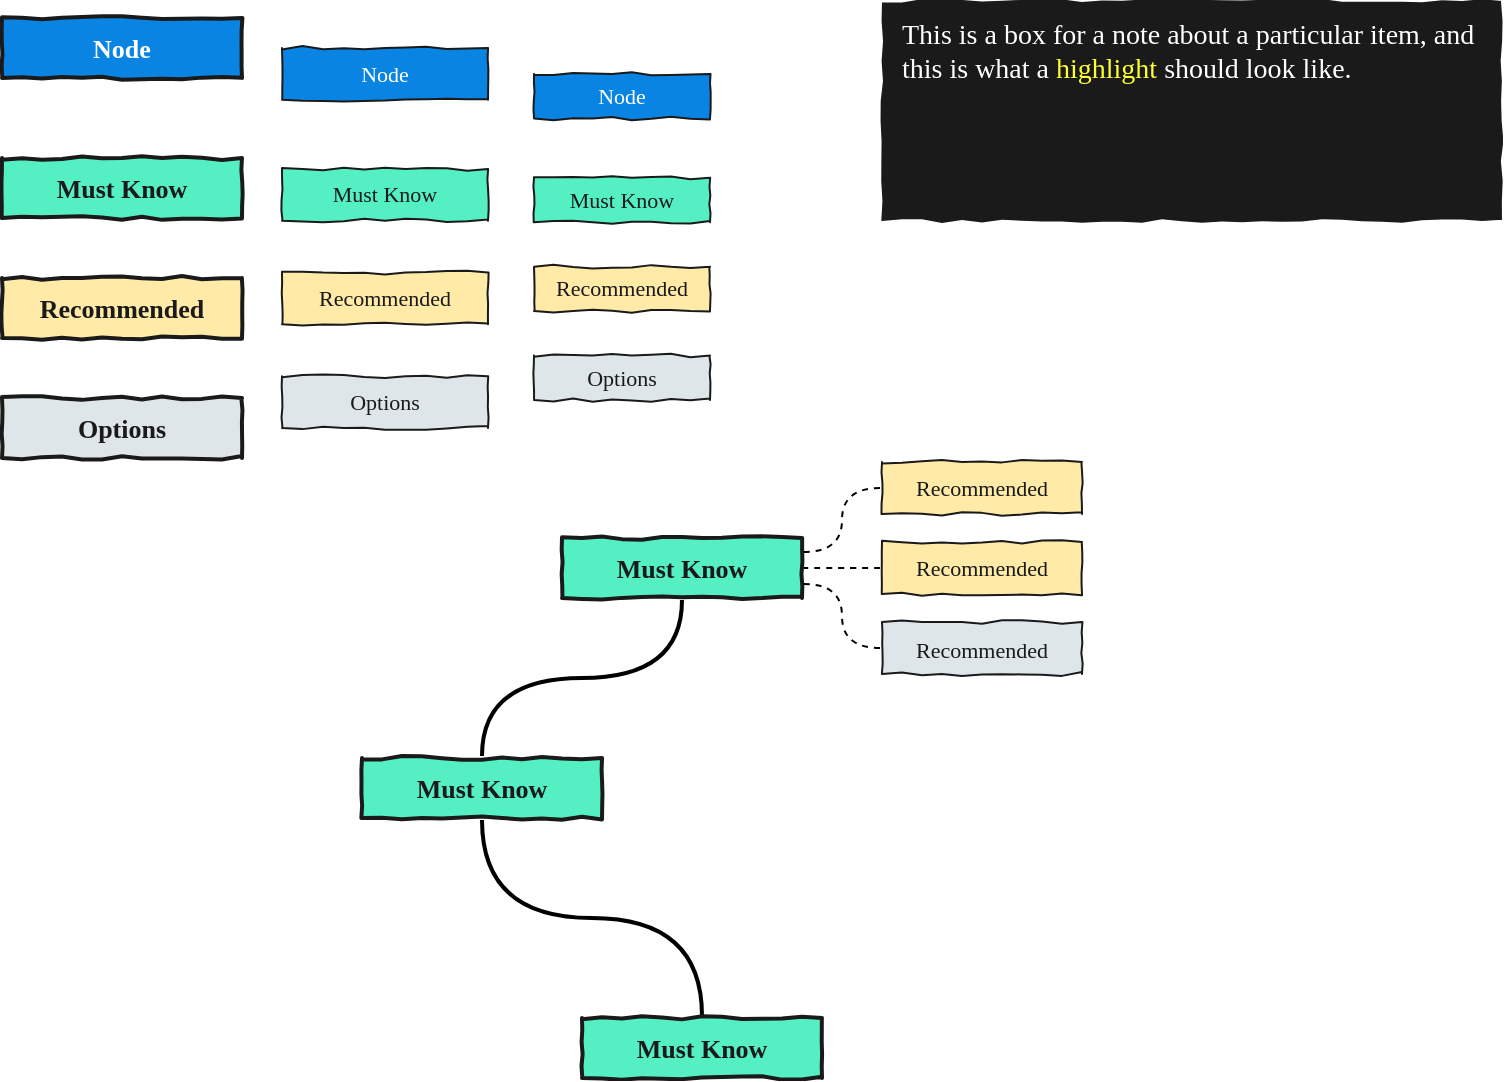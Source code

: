 <mxfile version="10.6.0" type="github"><diagram id="jfSAxNoTroO1hzC_kYbv" name="Page-1"><mxGraphModel dx="1154" dy="734" grid="1" gridSize="10" guides="1" tooltips="1" connect="1" arrows="1" fold="1" page="1" pageScale="1" pageWidth="827" pageHeight="1169" math="0" shadow="0"><root><mxCell id="0"/><mxCell id="1" parent="0"/><mxCell id="BQceh3aIK_0z5yNjxTjO-1" value="&lt;font&gt;Must Know&lt;/font&gt;" style="rounded=0;whiteSpace=wrap;html=1;fillColor=#55efc4;fontFamily=Comic Sans MS;fontSize=13;fontStyle=1;fontColor=#1A1A1A;strokeColor=#1A1A1A;perimeterSpacing=1;strokeWidth=2;shadow=0;comic=1;glass=0;gradientColor=none;labelBackgroundColor=none;labelBorderColor=none;" vertex="1" parent="1"><mxGeometry x="50" y="270" width="120" height="30" as="geometry"/></mxCell><mxCell id="BQceh3aIK_0z5yNjxTjO-2" value="&lt;font&gt;Recommended&lt;/font&gt;" style="rounded=0;whiteSpace=wrap;html=1;fillColor=#ffeaa7;fontFamily=Comic Sans MS;fontSize=13;fontStyle=1;fontColor=#1A1A1A;strokeColor=#1A1A1A;perimeterSpacing=1;strokeWidth=2;shadow=0;comic=1;glass=0;gradientColor=none;labelBackgroundColor=none;labelBorderColor=none;" vertex="1" parent="1"><mxGeometry x="50" y="330" width="120" height="30" as="geometry"/></mxCell><mxCell id="BQceh3aIK_0z5yNjxTjO-3" value="&lt;font&gt;Options&lt;/font&gt;" style="rounded=0;whiteSpace=wrap;html=1;fillColor=#dfe6e9;fontFamily=Comic Sans MS;fontSize=13;fontStyle=1;fontColor=#1A1A1A;strokeColor=#1A1A1A;perimeterSpacing=1;strokeWidth=2;shadow=0;comic=1;glass=0;gradientColor=none;labelBackgroundColor=none;labelBorderColor=none;" vertex="1" parent="1"><mxGeometry x="50" y="390" width="120" height="30" as="geometry"/></mxCell><mxCell id="BQceh3aIK_0z5yNjxTjO-4" value="&lt;font style=&quot;font-size: 14px&quot; face=&quot;Comic Sans MS&quot;&gt;&lt;span style=&quot;line-height: 100%&quot;&gt;This is a box for a note about a particular item, and this is what a &lt;font color=&quot;#ffff33&quot;&gt;&lt;font style=&quot;font-size: 14px&quot;&gt;highlight&lt;/font&gt; &lt;/font&gt;should look like.&lt;/span&gt;&lt;/font&gt;" style="rounded=0;whiteSpace=wrap;html=1;fillColor=#1A1A1A;fontFamily=Lucida Console;fontSize=13;fontStyle=0;fontColor=#FFFFFF;strokeColor=none;perimeterSpacing=1;strokeWidth=2;shadow=0;comic=1;glass=0;gradientColor=none;labelBackgroundColor=none;labelBorderColor=none;align=left;verticalAlign=top;spacing=2;spacingLeft=8;spacingTop=2;" vertex="1" parent="1"><mxGeometry x="490" y="191.5" width="310" height="110" as="geometry"/></mxCell><mxCell id="BQceh3aIK_0z5yNjxTjO-11" value="" style="edgeStyle=orthogonalEdgeStyle;orthogonalLoop=1;jettySize=auto;html=1;fontFamily=Lucida Console;fontSize=13;fontColor=#FFFFFF;curved=1;endArrow=none;endFill=0;strokeWidth=2;" edge="1" parent="1" source="BQceh3aIK_0z5yNjxTjO-6" target="BQceh3aIK_0z5yNjxTjO-10"><mxGeometry relative="1" as="geometry"/></mxCell><mxCell id="BQceh3aIK_0z5yNjxTjO-6" value="&lt;font&gt;Must Know&lt;/font&gt;" style="rounded=0;whiteSpace=wrap;html=1;fillColor=#55efc4;fontFamily=Comic Sans MS;fontSize=13;fontStyle=1;fontColor=#1A1A1A;strokeColor=#1A1A1A;perimeterSpacing=1;strokeWidth=2;shadow=0;comic=1;glass=0;gradientColor=none;labelBackgroundColor=none;labelBorderColor=none;" vertex="1" parent="1"><mxGeometry x="330" y="460" width="120" height="30" as="geometry"/></mxCell><mxCell id="BQceh3aIK_0z5yNjxTjO-13" value="" style="edgeStyle=orthogonalEdgeStyle;curved=1;orthogonalLoop=1;jettySize=auto;html=1;endArrow=none;endFill=0;strokeWidth=2;fontFamily=Lucida Console;fontSize=13;fontColor=#FFFFFF;exitX=0.5;exitY=1;exitDx=0;exitDy=0;" edge="1" parent="1" source="BQceh3aIK_0z5yNjxTjO-10" target="BQceh3aIK_0z5yNjxTjO-12"><mxGeometry relative="1" as="geometry"/></mxCell><mxCell id="BQceh3aIK_0z5yNjxTjO-10" value="&lt;font&gt;Must Know&lt;/font&gt;" style="rounded=0;whiteSpace=wrap;html=1;fillColor=#55efc4;fontFamily=Comic Sans MS;fontSize=13;fontStyle=1;fontColor=#1A1A1A;strokeColor=#1A1A1A;perimeterSpacing=1;strokeWidth=2;shadow=0;comic=1;glass=0;gradientColor=none;labelBackgroundColor=none;labelBorderColor=none;" vertex="1" parent="1"><mxGeometry x="230" y="570" width="120" height="30" as="geometry"/></mxCell><mxCell id="BQceh3aIK_0z5yNjxTjO-12" value="&lt;font&gt;Must Know&lt;/font&gt;" style="rounded=0;whiteSpace=wrap;html=1;fillColor=#55efc4;fontFamily=Comic Sans MS;fontSize=13;fontStyle=1;fontColor=#1A1A1A;strokeColor=#1A1A1A;perimeterSpacing=1;strokeWidth=2;shadow=0;comic=1;glass=0;gradientColor=none;labelBackgroundColor=none;labelBorderColor=none;" vertex="1" parent="1"><mxGeometry x="340" y="700" width="120" height="30" as="geometry"/></mxCell><mxCell id="BQceh3aIK_0z5yNjxTjO-9" value="&lt;font&gt;Node&lt;/font&gt;" style="rounded=0;whiteSpace=wrap;html=1;fillColor=#0984e3;fontFamily=Comic Sans MS;fontSize=13;fontStyle=1;fontColor=#FFFFFF;strokeColor=#1A1A1A;perimeterSpacing=1;strokeWidth=2;shadow=0;comic=1;glass=0;gradientColor=none;labelBackgroundColor=none;labelBorderColor=none;" vertex="1" parent="1"><mxGeometry x="50" y="200" width="120" height="30" as="geometry"/></mxCell><mxCell id="BQceh3aIK_0z5yNjxTjO-23" style="edgeStyle=orthogonalEdgeStyle;curved=1;orthogonalLoop=1;jettySize=auto;html=1;exitX=0;exitY=0.5;exitDx=0;exitDy=0;entryX=1;entryY=0.5;entryDx=0;entryDy=0;dashed=1;startFill=1;endArrow=none;endFill=0;strokeWidth=1;fontFamily=Lucida Console;fontSize=11;fontColor=#FFFFFF;" edge="1" parent="1" source="BQceh3aIK_0z5yNjxTjO-14" target="BQceh3aIK_0z5yNjxTjO-6"><mxGeometry relative="1" as="geometry"/></mxCell><mxCell id="BQceh3aIK_0z5yNjxTjO-14" value="&lt;font style=&quot;font-size: 11px;&quot;&gt;Recommended&lt;/font&gt;" style="rounded=0;whiteSpace=wrap;html=1;fillColor=#ffeaa7;fontFamily=Comic Sans MS;fontSize=11;fontStyle=0;fontColor=#1A1A1A;strokeColor=#1A1A1A;perimeterSpacing=1;strokeWidth=1;shadow=0;comic=1;glass=0;gradientColor=none;labelBackgroundColor=none;labelBorderColor=none;" vertex="1" parent="1"><mxGeometry x="490" y="462" width="100" height="26" as="geometry"/></mxCell><mxCell id="BQceh3aIK_0z5yNjxTjO-24" style="edgeStyle=orthogonalEdgeStyle;curved=1;orthogonalLoop=1;jettySize=auto;html=1;exitX=0;exitY=0.5;exitDx=0;exitDy=0;entryX=1;entryY=0.25;entryDx=0;entryDy=0;dashed=1;startFill=1;endArrow=none;endFill=0;strokeWidth=1;fontFamily=Lucida Console;fontSize=11;fontColor=#FFFFFF;" edge="1" parent="1" source="BQceh3aIK_0z5yNjxTjO-16" target="BQceh3aIK_0z5yNjxTjO-6"><mxGeometry relative="1" as="geometry"/></mxCell><mxCell id="BQceh3aIK_0z5yNjxTjO-16" value="&lt;font style=&quot;font-size: 11px;&quot;&gt;Recommended&lt;/font&gt;" style="rounded=0;whiteSpace=wrap;html=1;fillColor=#ffeaa7;fontFamily=Comic Sans MS;fontSize=11;fontStyle=0;fontColor=#1A1A1A;strokeColor=#1A1A1A;perimeterSpacing=1;strokeWidth=1;shadow=0;comic=1;glass=0;gradientColor=none;labelBackgroundColor=none;labelBorderColor=none;" vertex="1" parent="1"><mxGeometry x="490" y="422" width="100" height="26" as="geometry"/></mxCell><mxCell id="BQceh3aIK_0z5yNjxTjO-22" style="edgeStyle=orthogonalEdgeStyle;curved=1;orthogonalLoop=1;jettySize=auto;html=1;exitX=0;exitY=0.5;exitDx=0;exitDy=0;entryX=1;entryY=0.75;entryDx=0;entryDy=0;dashed=1;startFill=1;endArrow=none;endFill=0;strokeWidth=1;fontFamily=Lucida Console;fontSize=11;fontColor=#FFFFFF;" edge="1" parent="1" source="BQceh3aIK_0z5yNjxTjO-18" target="BQceh3aIK_0z5yNjxTjO-6"><mxGeometry relative="1" as="geometry"/></mxCell><mxCell id="BQceh3aIK_0z5yNjxTjO-18" value="&lt;font style=&quot;font-size: 11px;&quot;&gt;Recommended&lt;/font&gt;" style="rounded=0;whiteSpace=wrap;html=1;fillColor=#dfe6e9;fontFamily=Comic Sans MS;fontSize=13;fontStyle=0;fontColor=#1A1A1A;strokeColor=#1A1A1A;perimeterSpacing=1;strokeWidth=1;shadow=0;comic=1;glass=0;gradientColor=none;labelBackgroundColor=none;labelBorderColor=none;" vertex="1" parent="1"><mxGeometry x="490" y="502" width="100" height="26" as="geometry"/></mxCell><mxCell id="BQceh3aIK_0z5yNjxTjO-29" value="" style="group" vertex="1" connectable="0" parent="1"><mxGeometry x="190" y="215" width="103" height="190" as="geometry"/></mxCell><mxCell id="BQceh3aIK_0z5yNjxTjO-25" value="&lt;font style=&quot;font-size: 11px;&quot;&gt;Must Know&lt;/font&gt;" style="rounded=0;whiteSpace=wrap;html=1;fillColor=#55efc4;fontFamily=Comic Sans MS;fontSize=11;fontStyle=0;fontColor=#1A1A1A;strokeColor=#1A1A1A;perimeterSpacing=1;strokeWidth=1;shadow=0;comic=1;glass=0;gradientColor=none;labelBackgroundColor=none;labelBorderColor=none;" vertex="1" parent="BQceh3aIK_0z5yNjxTjO-29"><mxGeometry y="60.455" width="103" height="25.909" as="geometry"/></mxCell><mxCell id="BQceh3aIK_0z5yNjxTjO-26" value="&lt;font style=&quot;font-size: 11px;&quot;&gt;Recommended&lt;/font&gt;" style="rounded=0;whiteSpace=wrap;html=1;fillColor=#ffeaa7;fontFamily=Comic Sans MS;fontSize=11;fontStyle=0;fontColor=#1A1A1A;strokeColor=#1A1A1A;perimeterSpacing=1;strokeWidth=1;shadow=0;comic=1;glass=0;gradientColor=none;labelBackgroundColor=none;labelBorderColor=none;" vertex="1" parent="BQceh3aIK_0z5yNjxTjO-29"><mxGeometry y="112.273" width="103" height="25.909" as="geometry"/></mxCell><mxCell id="BQceh3aIK_0z5yNjxTjO-27" value="&lt;font style=&quot;font-size: 11px;&quot;&gt;Options&lt;/font&gt;" style="rounded=0;whiteSpace=wrap;html=1;fillColor=#dfe6e9;fontFamily=Comic Sans MS;fontSize=11;fontStyle=0;fontColor=#1A1A1A;strokeColor=#1A1A1A;perimeterSpacing=1;strokeWidth=1;shadow=0;comic=1;glass=0;gradientColor=none;labelBackgroundColor=none;labelBorderColor=none;" vertex="1" parent="BQceh3aIK_0z5yNjxTjO-29"><mxGeometry y="164.091" width="103" height="25.909" as="geometry"/></mxCell><mxCell id="BQceh3aIK_0z5yNjxTjO-28" value="&lt;font style=&quot;font-size: 11px;&quot;&gt;Node&lt;/font&gt;" style="rounded=0;whiteSpace=wrap;html=1;fillColor=#0984e3;fontFamily=Comic Sans MS;fontSize=11;fontStyle=0;fontColor=#FFFFFF;strokeColor=#1A1A1A;perimeterSpacing=1;strokeWidth=1;shadow=0;comic=1;glass=0;gradientColor=none;labelBackgroundColor=none;labelBorderColor=none;" vertex="1" parent="BQceh3aIK_0z5yNjxTjO-29"><mxGeometry width="103" height="25.909" as="geometry"/></mxCell><mxCell id="BQceh3aIK_0z5yNjxTjO-30" value="" style="group" vertex="1" connectable="0" parent="1"><mxGeometry x="316" y="228" width="88" height="163" as="geometry"/></mxCell><mxCell id="BQceh3aIK_0z5yNjxTjO-31" value="&lt;font style=&quot;font-size: 11px;&quot;&gt;Must Know&lt;/font&gt;" style="rounded=0;whiteSpace=wrap;html=1;fillColor=#55efc4;fontFamily=Comic Sans MS;fontSize=11;fontStyle=0;fontColor=#1A1A1A;strokeColor=#1A1A1A;perimeterSpacing=1;strokeWidth=1;shadow=0;comic=1;glass=0;gradientColor=none;labelBackgroundColor=none;labelBorderColor=none;" vertex="1" parent="BQceh3aIK_0z5yNjxTjO-30"><mxGeometry y="51.864" width="88" height="22.227" as="geometry"/></mxCell><mxCell id="BQceh3aIK_0z5yNjxTjO-32" value="&lt;font style=&quot;font-size: 11px;&quot;&gt;Recommended&lt;/font&gt;" style="rounded=0;whiteSpace=wrap;html=1;fillColor=#ffeaa7;fontFamily=Comic Sans MS;fontSize=11;fontStyle=0;fontColor=#1A1A1A;strokeColor=#1A1A1A;perimeterSpacing=1;strokeWidth=1;shadow=0;comic=1;glass=0;gradientColor=none;labelBackgroundColor=none;labelBorderColor=none;" vertex="1" parent="BQceh3aIK_0z5yNjxTjO-30"><mxGeometry y="96.318" width="88" height="22.227" as="geometry"/></mxCell><mxCell id="BQceh3aIK_0z5yNjxTjO-33" value="&lt;font style=&quot;font-size: 11px;&quot;&gt;Options&lt;/font&gt;" style="rounded=0;whiteSpace=wrap;html=1;fillColor=#dfe6e9;fontFamily=Comic Sans MS;fontSize=11;fontStyle=0;fontColor=#1A1A1A;strokeColor=#1A1A1A;perimeterSpacing=1;strokeWidth=1;shadow=0;comic=1;glass=0;gradientColor=none;labelBackgroundColor=none;labelBorderColor=none;" vertex="1" parent="BQceh3aIK_0z5yNjxTjO-30"><mxGeometry y="140.773" width="88" height="22.227" as="geometry"/></mxCell><mxCell id="BQceh3aIK_0z5yNjxTjO-34" value="&lt;font style=&quot;font-size: 11px;&quot;&gt;Node&lt;/font&gt;" style="rounded=0;whiteSpace=wrap;html=1;fillColor=#0984e3;fontFamily=Comic Sans MS;fontSize=11;fontStyle=0;fontColor=#FFFFFF;strokeColor=#1A1A1A;perimeterSpacing=1;strokeWidth=1;shadow=0;comic=1;glass=0;gradientColor=none;labelBackgroundColor=none;labelBorderColor=none;" vertex="1" parent="BQceh3aIK_0z5yNjxTjO-30"><mxGeometry width="88" height="22.227" as="geometry"/></mxCell></root></mxGraphModel></diagram></mxfile>